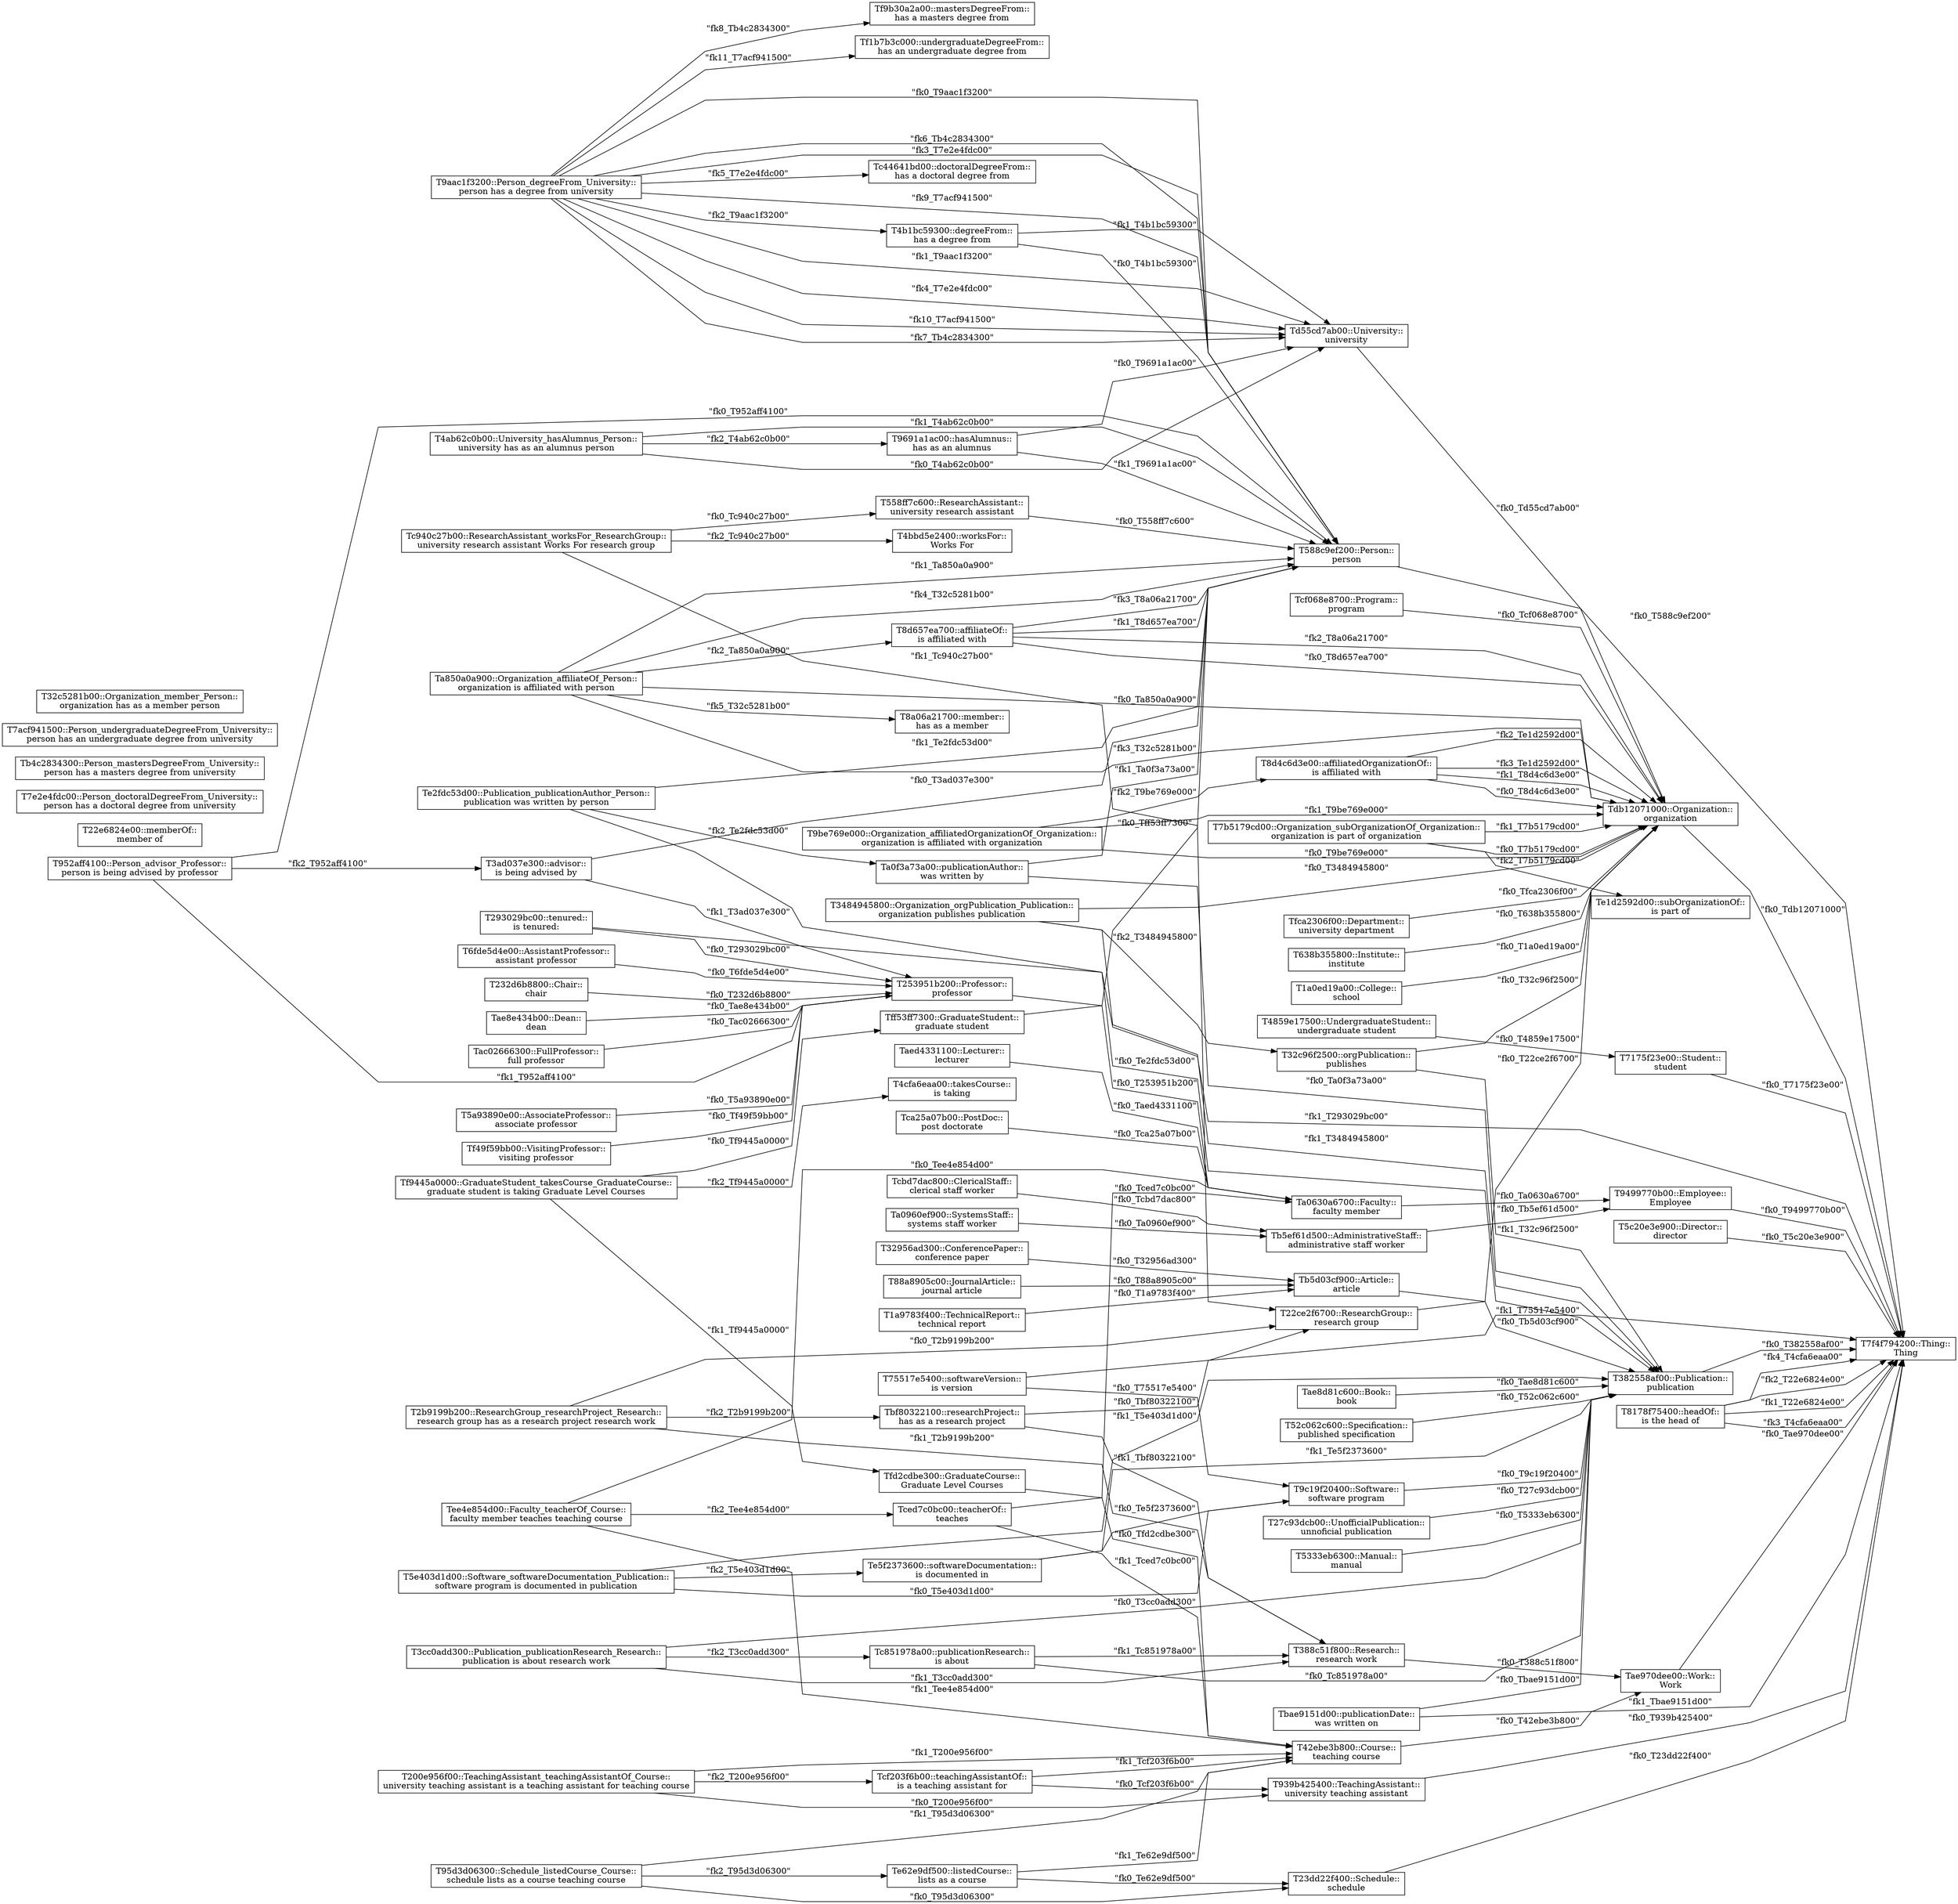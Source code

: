 digraph G {
  splines=polyline;
  rankdir=LR;
  "T7f4f794200" [ label="T7f4f794200::Thing::
Thing" shape="box" ];
  "Tfca2306f00" [ label="Tfca2306f00::Department::
university department" shape="box" ];
  "Tdb12071000" [ label="Tdb12071000::Organization::
organization" shape="box" ];
  "T638b355800" [ label="T638b355800::Institute::
institute" shape="box" ];
  "T558ff7c600" [ label="T558ff7c600::ResearchAssistant::
university research assistant" shape="box" ];
  "T588c9ef200" [ label="T588c9ef200::Person::
person" shape="box" ];
  "Tb5ef61d500" [ label="Tb5ef61d500::AdministrativeStaff::
administrative staff worker" shape="box" ];
  "T9499770b00" [ label="T9499770b00::Employee::
Employee" shape="box" ];
  "T4859e17500" [ label="T4859e17500::UndergraduateStudent::
undergraduate student" shape="box" ];
  "T7175f23e00" [ label="T7175f23e00::Student::
student" shape="box" ];
  "Tfd2cdbe300" [ label="Tfd2cdbe300::GraduateCourse::
Graduate Level Courses" shape="box" ];
  "T42ebe3b800" [ label="T42ebe3b800::Course::
teaching course" shape="box" ];
  "Tae970dee00" [ label="Tae970dee00::Work::
Work" shape="box" ];
  "T5a93890e00" [ label="T5a93890e00::AssociateProfessor::
associate professor" shape="box" ];
  "T253951b200" [ label="T253951b200::Professor::
professor" shape="box" ];
  "Tcbd7dac800" [ label="Tcbd7dac800::ClericalStaff::
clerical staff worker" shape="box" ];
  "T23dd22f400" [ label="T23dd22f400::Schedule::
schedule" shape="box" ];
  "T22ce2f6700" [ label="T22ce2f6700::ResearchGroup::
research group" shape="box" ];
  "Tf49f59bb00" [ label="Tf49f59bb00::VisitingProfessor::
visiting professor" shape="box" ];
  "Tca25a07b00" [ label="Tca25a07b00::PostDoc::
post doctorate" shape="box" ];
  "Ta0630a6700" [ label="Ta0630a6700::Faculty::
faculty member" shape="box" ];
  "T5c20e3e900" [ label="T5c20e3e900::Director::
director" shape="box" ];
  "T1a0ed19a00" [ label="T1a0ed19a00::College::
school" shape="box" ];
  "Tff53ff7300" [ label="Tff53ff7300::GraduateStudent::
graduate student" shape="box" ];
  "Tae8d81c600" [ label="Tae8d81c600::Book::
book" shape="box" ];
  "T382558af00" [ label="T382558af00::Publication::
publication" shape="box" ];
  "T6fde5d4e00" [ label="T6fde5d4e00::AssistantProfessor::
assistant professor" shape="box" ];
  "T32956ad300" [ label="T32956ad300::ConferencePaper::
conference paper" shape="box" ];
  "Tb5d03cf900" [ label="Tb5d03cf900::Article::
article" shape="box" ];
  "T9c19f20400" [ label="T9c19f20400::Software::
software program" shape="box" ];
  "T1a9783f400" [ label="T1a9783f400::TechnicalReport::
technical report" shape="box" ];
  "Tcf068e8700" [ label="Tcf068e8700::Program::
program" shape="box" ];
  "T52c062c600" [ label="T52c062c600::Specification::
published specification" shape="box" ];
  "T232d6b8800" [ label="T232d6b8800::Chair::
chair" shape="box" ];
  "Td55cd7ab00" [ label="Td55cd7ab00::University::
university" shape="box" ];
  "T27c93dcb00" [ label="T27c93dcb00::UnofficialPublication::
unnoficial publication" shape="box" ];
  "Taed4331100" [ label="Taed4331100::Lecturer::
lecturer" shape="box" ];
  "Ta0960ef900" [ label="Ta0960ef900::SystemsStaff::
systems staff worker" shape="box" ];
  "Tae8e434b00" [ label="Tae8e434b00::Dean::
dean" shape="box" ];
  "T939b425400" [ label="T939b425400::TeachingAssistant::
university teaching assistant" shape="box" ];
  "T88a8905c00" [ label="T88a8905c00::JournalArticle::
journal article" shape="box" ];
  "T5333eb6300" [ label="T5333eb6300::Manual::
manual" shape="box" ];
  "Tac02666300" [ label="Tac02666300::FullProfessor::
full professor" shape="box" ];
  "T388c51f800" [ label="T388c51f800::Research::
research work" shape="box" ];
  "T3ad037e300" [ label="T3ad037e300::advisor::
is being advised by" shape="box" ];
  "T8d657ea700" [ label="T8d657ea700::affiliateOf::
is affiliated with" shape="box" ];
  "T8d4c6d3e00" [ label="T8d4c6d3e00::affiliatedOrganizationOf::
is affiliated with" shape="box" ];
  "T4b1bc59300" [ label="T4b1bc59300::degreeFrom::
has a degree from" shape="box" ];
  "Tc44641bd00" [ label="Tc44641bd00::doctoralDegreeFrom::
has a doctoral degree from" shape="box" ];
  "T9691a1ac00" [ label="T9691a1ac00::hasAlumnus::
has as an alumnus" shape="box" ];
  "T8178f75400" [ label="T8178f75400::headOf::
is the head of" shape="box" ];
  "T4bbd5e2400" [ label="T4bbd5e2400::worksFor::
Works For" shape="box" ];
  "T22e6824e00" [ label="T22e6824e00::memberOf::
member of" shape="box" ];
  "Te62e9df500" [ label="Te62e9df500::listedCourse::
lists as a course" shape="box" ];
  "Tf9b30a2a00" [ label="Tf9b30a2a00::mastersDegreeFrom::
has a masters degree from" shape="box" ];
  "T8a06a21700" [ label="T8a06a21700::member::
has as a member" shape="box" ];
  "T32c96f2500" [ label="T32c96f2500::orgPublication::
publishes" shape="box" ];
  "Ta0f3a73a00" [ label="Ta0f3a73a00::publicationAuthor::
was written by" shape="box" ];
  "Tbae9151d00" [ label="Tbae9151d00::publicationDate::
was written on" shape="box" ];
  "Tc851978a00" [ label="Tc851978a00::publicationResearch::
is about" shape="box" ];
  "Tbf80322100" [ label="Tbf80322100::researchProject::
has as a research project" shape="box" ];
  "Te5f2373600" [ label="Te5f2373600::softwareDocumentation::
is documented in" shape="box" ];
  "T75517e5400" [ label="T75517e5400::softwareVersion::
is version" shape="box" ];
  "Te1d2592d00" [ label="Te1d2592d00::subOrganizationOf::
is part of" shape="box" ];
  "T4cfa6eaa00" [ label="T4cfa6eaa00::takesCourse::
is taking" shape="box" ];
  "Tced7c0bc00" [ label="Tced7c0bc00::teacherOf::
teaches" shape="box" ];
  "Tcf203f6b00" [ label="Tcf203f6b00::teachingAssistantOf::
is a teaching assistant for" shape="box" ];
  "T293029bc00" [ label="T293029bc00::tenured::
is tenured:" shape="box" ];
  "Tf1b7b3c000" [ label="Tf1b7b3c000::undergraduateDegreeFrom::
has an undergraduate degree from" shape="box" ];
  "Tc940c27b00" [ label="Tc940c27b00::ResearchAssistant_worksFor_ResearchGroup::
university research assistant Works For research group" shape="box" ];
  "T95d3d06300" [ label="T95d3d06300::Schedule_listedCourse_Course::
schedule lists as a course teaching course" shape="box" ];
  "T2b9199b200" [ label="T2b9199b200::ResearchGroup_researchProject_Research::
research group has as a research project research work" shape="box" ];
  "T952aff4100" [ label="T952aff4100::Person_advisor_Professor::
person is being advised by professor" shape="box" ];
  "T9aac1f3200" [ label="T9aac1f3200::Person_degreeFrom_University::
person has a degree from university" shape="box" ];
  "T7e2e4fdc00" [ label="T7e2e4fdc00::Person_doctoralDegreeFrom_University::
person has a doctoral degree from university" shape="box" ];
  "Tb4c2834300" [ label="Tb4c2834300::Person_mastersDegreeFrom_University::
person has a masters degree from university" shape="box" ];
  "T7acf941500" [ label="T7acf941500::Person_undergraduateDegreeFrom_University::
person has an undergraduate degree from university" shape="box" ];
  "Tf9445a0000" [ label="Tf9445a0000::GraduateStudent_takesCourse_GraduateCourse::
graduate student is taking Graduate Level Courses" shape="box" ];
  "Ta850a0a900" [ label="Ta850a0a900::Organization_affiliateOf_Person::
organization is affiliated with person" shape="box" ];
  "T9be769e000" [ label="T9be769e000::Organization_affiliatedOrganizationOf_Organization::
organization is affiliated with organization" shape="box" ];
  "T32c5281b00" [ label="T32c5281b00::Organization_member_Person::
organization has as a member person" shape="box" ];
  "T3484945800" [ label="T3484945800::Organization_orgPublication_Publication::
organization publishes publication" shape="box" ];
  "T7b5179cd00" [ label="T7b5179cd00::Organization_subOrganizationOf_Organization::
organization is part of organization" shape="box" ];
  "T5e403d1d00" [ label="T5e403d1d00::Software_softwareDocumentation_Publication::
software program is documented in publication" shape="box" ];
  "Te2fdc53d00" [ label="Te2fdc53d00::Publication_publicationAuthor_Person::
publication was written by person" shape="box" ];
  "T3cc0add300" [ label="T3cc0add300::Publication_publicationResearch_Research::
publication is about research work" shape="box" ];
  "T4ab62c0b00" [ label="T4ab62c0b00::University_hasAlumnus_Person::
university has as an alumnus person" shape="box" ];
  "Tee4e854d00" [ label="Tee4e854d00::Faculty_teacherOf_Course::
faculty member teaches teaching course" shape="box" ];
  "T200e956f00" [ label="T200e956f00::TeachingAssistant_teachingAssistantOf_Course::
university teaching assistant is a teaching assistant for teaching course" shape="box" ];
  "Tfca2306f00" -> "Tdb12071000" [ label="\"fk0_Tfca2306f00\"" ];
  "T638b355800" -> "Tdb12071000" [ label="\"fk0_T638b355800\"" ];
  "T558ff7c600" -> "T588c9ef200" [ label="\"fk0_T558ff7c600\"" ];
  "Tb5ef61d500" -> "T9499770b00" [ label="\"fk0_Tb5ef61d500\"" ];
  "T4859e17500" -> "T7175f23e00" [ label="\"fk0_T4859e17500\"" ];
  "Tfd2cdbe300" -> "T42ebe3b800" [ label="\"fk0_Tfd2cdbe300\"" ];
  "Tae970dee00" -> "T7f4f794200" [ label="\"fk0_Tae970dee00\"" ];
  "T5a93890e00" -> "T253951b200" [ label="\"fk0_T5a93890e00\"" ];
  "Tcbd7dac800" -> "Tb5ef61d500" [ label="\"fk0_Tcbd7dac800\"" ];
  "T23dd22f400" -> "T7f4f794200" [ label="\"fk0_T23dd22f400\"" ];
  "T22ce2f6700" -> "Tdb12071000" [ label="\"fk0_T22ce2f6700\"" ];
  "Tf49f59bb00" -> "T253951b200" [ label="\"fk0_Tf49f59bb00\"" ];
  "T588c9ef200" -> "T7f4f794200" [ label="\"fk0_T588c9ef200\"" ];
  "Tca25a07b00" -> "Ta0630a6700" [ label="\"fk0_Tca25a07b00\"" ];
  "T5c20e3e900" -> "T7f4f794200" [ label="\"fk0_T5c20e3e900\"" ];
  "T1a0ed19a00" -> "Tdb12071000" [ label="\"fk0_T1a0ed19a00\"" ];
  "Tff53ff7300" -> "T588c9ef200" [ label="\"fk0_Tff53ff7300\"" ];
  "Tdb12071000" -> "T7f4f794200" [ label="\"fk0_Tdb12071000\"" ];
  "T9499770b00" -> "T7f4f794200" [ label="\"fk0_T9499770b00\"" ];
  "Tae8d81c600" -> "T382558af00" [ label="\"fk0_Tae8d81c600\"" ];
  "T6fde5d4e00" -> "T253951b200" [ label="\"fk0_T6fde5d4e00\"" ];
  "T32956ad300" -> "Tb5d03cf900" [ label="\"fk0_T32956ad300\"" ];
  "T9c19f20400" -> "T382558af00" [ label="\"fk0_T9c19f20400\"" ];
  "T1a9783f400" -> "Tb5d03cf900" [ label="\"fk0_T1a9783f400\"" ];
  "Tcf068e8700" -> "Tdb12071000" [ label="\"fk0_Tcf068e8700\"" ];
  "T382558af00" -> "T7f4f794200" [ label="\"fk0_T382558af00\"" ];
  "T52c062c600" -> "T382558af00" [ label="\"fk0_T52c062c600\"" ];
  "Tb5d03cf900" -> "T382558af00" [ label="\"fk0_Tb5d03cf900\"" ];
  "T232d6b8800" -> "T253951b200" [ label="\"fk0_T232d6b8800\"" ];
  "T42ebe3b800" -> "Tae970dee00" [ label="\"fk0_T42ebe3b800\"" ];
  "Td55cd7ab00" -> "Tdb12071000" [ label="\"fk0_Td55cd7ab00\"" ];
  "T27c93dcb00" -> "T382558af00" [ label="\"fk0_T27c93dcb00\"" ];
  "Taed4331100" -> "Ta0630a6700" [ label="\"fk0_Taed4331100\"" ];
  "T253951b200" -> "Ta0630a6700" [ label="\"fk0_T253951b200\"" ];
  "Ta0960ef900" -> "Tb5ef61d500" [ label="\"fk0_Ta0960ef900\"" ];
  "Tae8e434b00" -> "T253951b200" [ label="\"fk0_Tae8e434b00\"" ];
  "Ta0630a6700" -> "T9499770b00" [ label="\"fk0_Ta0630a6700\"" ];
  "T939b425400" -> "T7f4f794200" [ label="\"fk0_T939b425400\"" ];
  "T7175f23e00" -> "T7f4f794200" [ label="\"fk0_T7175f23e00\"" ];
  "T88a8905c00" -> "Tb5d03cf900" [ label="\"fk0_T88a8905c00\"" ];
  "T5333eb6300" -> "T382558af00" [ label="\"fk0_T5333eb6300\"" ];
  "Tac02666300" -> "T253951b200" [ label="\"fk0_Tac02666300\"" ];
  "T388c51f800" -> "Tae970dee00" [ label="\"fk0_T388c51f800\"" ];
  "T3ad037e300" -> "T253951b200" [ label="\"fk1_T3ad037e300\"" ];
  "T3ad037e300" -> "T588c9ef200" [ label="\"fk0_T3ad037e300\"" ];
  "T8d657ea700" -> "T588c9ef200" [ label="\"fk1_T8d657ea700\"" ];
  "T8d657ea700" -> "Tdb12071000" [ label="\"fk0_T8d657ea700\"" ];
  "T8d657ea700" -> "T588c9ef200" [ label="\"fk3_T8a06a21700\"" ];
  "T8d657ea700" -> "Tdb12071000" [ label="\"fk2_T8a06a21700\"" ];
  "T8d4c6d3e00" -> "Tdb12071000" [ label="\"fk1_T8d4c6d3e00\"" ];
  "T8d4c6d3e00" -> "Tdb12071000" [ label="\"fk0_T8d4c6d3e00\"" ];
  "T8d4c6d3e00" -> "Tdb12071000" [ label="\"fk2_Te1d2592d00\"" ];
  "T8d4c6d3e00" -> "Tdb12071000" [ label="\"fk3_Te1d2592d00\"" ];
  "T4b1bc59300" -> "T588c9ef200" [ label="\"fk0_T4b1bc59300\"" ];
  "T4b1bc59300" -> "Td55cd7ab00" [ label="\"fk1_T4b1bc59300\"" ];
  "T9691a1ac00" -> "Td55cd7ab00" [ label="\"fk0_T9691a1ac00\"" ];
  "T9691a1ac00" -> "T588c9ef200" [ label="\"fk1_T9691a1ac00\"" ];
  "T8178f75400" -> "T7f4f794200" [ label="\"fk3_T4cfa6eaa00\"" ];
  "T8178f75400" -> "T7f4f794200" [ label="\"fk4_T4cfa6eaa00\"" ];
  "T8178f75400" -> "T7f4f794200" [ label="\"fk2_T22e6824e00\"" ];
  "T8178f75400" -> "T7f4f794200" [ label="\"fk1_T22e6824e00\"" ];
  "Te62e9df500" -> "T23dd22f400" [ label="\"fk0_Te62e9df500\"" ];
  "Te62e9df500" -> "T42ebe3b800" [ label="\"fk1_Te62e9df500\"" ];
  "T32c96f2500" -> "Tdb12071000" [ label="\"fk0_T32c96f2500\"" ];
  "T32c96f2500" -> "T382558af00" [ label="\"fk1_T32c96f2500\"" ];
  "Ta0f3a73a00" -> "T588c9ef200" [ label="\"fk1_Ta0f3a73a00\"" ];
  "Ta0f3a73a00" -> "T382558af00" [ label="\"fk0_Ta0f3a73a00\"" ];
  "Tbae9151d00" -> "T382558af00" [ label="\"fk0_Tbae9151d00\"" ];
  "Tbae9151d00" -> "T7f4f794200" [ label="\"fk1_Tbae9151d00\"" ];
  "Tc851978a00" -> "T388c51f800" [ label="\"fk1_Tc851978a00\"" ];
  "Tc851978a00" -> "T382558af00" [ label="\"fk0_Tc851978a00\"" ];
  "Tbf80322100" -> "T388c51f800" [ label="\"fk1_Tbf80322100\"" ];
  "Tbf80322100" -> "T22ce2f6700" [ label="\"fk0_Tbf80322100\"" ];
  "Te5f2373600" -> "T382558af00" [ label="\"fk1_Te5f2373600\"" ];
  "Te5f2373600" -> "T9c19f20400" [ label="\"fk0_Te5f2373600\"" ];
  "T75517e5400" -> "T9c19f20400" [ label="\"fk0_T75517e5400\"" ];
  "T75517e5400" -> "T7f4f794200" [ label="\"fk1_T75517e5400\"" ];
  "Tced7c0bc00" -> "Ta0630a6700" [ label="\"fk0_Tced7c0bc00\"" ];
  "Tced7c0bc00" -> "T42ebe3b800" [ label="\"fk1_Tced7c0bc00\"" ];
  "Tcf203f6b00" -> "T939b425400" [ label="\"fk0_Tcf203f6b00\"" ];
  "Tcf203f6b00" -> "T42ebe3b800" [ label="\"fk1_Tcf203f6b00\"" ];
  "T293029bc00" -> "T253951b200" [ label="\"fk0_T293029bc00\"" ];
  "T293029bc00" -> "T7f4f794200" [ label="\"fk1_T293029bc00\"" ];
  "Tc940c27b00" -> "T4bbd5e2400" [ label="\"fk2_Tc940c27b00\"" ];
  "Tc940c27b00" -> "T22ce2f6700" [ label="\"fk1_Tc940c27b00\"" ];
  "Tc940c27b00" -> "T558ff7c600" [ label="\"fk0_Tc940c27b00\"" ];
  "T95d3d06300" -> "T42ebe3b800" [ label="\"fk1_T95d3d06300\"" ];
  "T95d3d06300" -> "T23dd22f400" [ label="\"fk0_T95d3d06300\"" ];
  "T95d3d06300" -> "Te62e9df500" [ label="\"fk2_T95d3d06300\"" ];
  "T2b9199b200" -> "T388c51f800" [ label="\"fk1_T2b9199b200\"" ];
  "T2b9199b200" -> "Tbf80322100" [ label="\"fk2_T2b9199b200\"" ];
  "T2b9199b200" -> "T22ce2f6700" [ label="\"fk0_T2b9199b200\"" ];
  "T952aff4100" -> "T3ad037e300" [ label="\"fk2_T952aff4100\"" ];
  "T952aff4100" -> "T253951b200" [ label="\"fk1_T952aff4100\"" ];
  "T952aff4100" -> "T588c9ef200" [ label="\"fk0_T952aff4100\"" ];
  "T9aac1f3200" -> "Td55cd7ab00" [ label="\"fk1_T9aac1f3200\"" ];
  "T9aac1f3200" -> "Tf1b7b3c000" [ label="\"fk11_T7acf941500\"" ];
  "T9aac1f3200" -> "Tf9b30a2a00" [ label="\"fk8_Tb4c2834300\"" ];
  "T9aac1f3200" -> "Td55cd7ab00" [ label="\"fk4_T7e2e4fdc00\"" ];
  "T9aac1f3200" -> "Td55cd7ab00" [ label="\"fk10_T7acf941500\"" ];
  "T9aac1f3200" -> "T588c9ef200" [ label="\"fk3_T7e2e4fdc00\"" ];
  "T9aac1f3200" -> "Td55cd7ab00" [ label="\"fk7_Tb4c2834300\"" ];
  "T9aac1f3200" -> "T588c9ef200" [ label="\"fk9_T7acf941500\"" ];
  "T9aac1f3200" -> "T588c9ef200" [ label="\"fk0_T9aac1f3200\"" ];
  "T9aac1f3200" -> "Tc44641bd00" [ label="\"fk5_T7e2e4fdc00\"" ];
  "T9aac1f3200" -> "T4b1bc59300" [ label="\"fk2_T9aac1f3200\"" ];
  "T9aac1f3200" -> "T588c9ef200" [ label="\"fk6_Tb4c2834300\"" ];
  "Tf9445a0000" -> "Tff53ff7300" [ label="\"fk0_Tf9445a0000\"" ];
  "Tf9445a0000" -> "T4cfa6eaa00" [ label="\"fk2_Tf9445a0000\"" ];
  "Tf9445a0000" -> "Tfd2cdbe300" [ label="\"fk1_Tf9445a0000\"" ];
  "Ta850a0a900" -> "T588c9ef200" [ label="\"fk1_Ta850a0a900\"" ];
  "Ta850a0a900" -> "T8d657ea700" [ label="\"fk2_Ta850a0a900\"" ];
  "Ta850a0a900" -> "Tdb12071000" [ label="\"fk3_T32c5281b00\"" ];
  "Ta850a0a900" -> "Tdb12071000" [ label="\"fk0_Ta850a0a900\"" ];
  "Ta850a0a900" -> "T8a06a21700" [ label="\"fk5_T32c5281b00\"" ];
  "Ta850a0a900" -> "T588c9ef200" [ label="\"fk4_T32c5281b00\"" ];
  "T9be769e000" -> "T8d4c6d3e00" [ label="\"fk2_T9be769e000\"" ];
  "T9be769e000" -> "Tdb12071000" [ label="\"fk1_T9be769e000\"" ];
  "T9be769e000" -> "Tdb12071000" [ label="\"fk0_T9be769e000\"" ];
  "T3484945800" -> "T32c96f2500" [ label="\"fk2_T3484945800\"" ];
  "T3484945800" -> "Tdb12071000" [ label="\"fk0_T3484945800\"" ];
  "T3484945800" -> "T382558af00" [ label="\"fk1_T3484945800\"" ];
  "T7b5179cd00" -> "Tdb12071000" [ label="\"fk0_T7b5179cd00\"" ];
  "T7b5179cd00" -> "Tdb12071000" [ label="\"fk1_T7b5179cd00\"" ];
  "T7b5179cd00" -> "Te1d2592d00" [ label="\"fk2_T7b5179cd00\"" ];
  "T5e403d1d00" -> "T382558af00" [ label="\"fk1_T5e403d1d00\"" ];
  "T5e403d1d00" -> "Te5f2373600" [ label="\"fk2_T5e403d1d00\"" ];
  "T5e403d1d00" -> "T9c19f20400" [ label="\"fk0_T5e403d1d00\"" ];
  "Te2fdc53d00" -> "T382558af00" [ label="\"fk0_Te2fdc53d00\"" ];
  "Te2fdc53d00" -> "Ta0f3a73a00" [ label="\"fk2_Te2fdc53d00\"" ];
  "Te2fdc53d00" -> "T588c9ef200" [ label="\"fk1_Te2fdc53d00\"" ];
  "T3cc0add300" -> "Tc851978a00" [ label="\"fk2_T3cc0add300\"" ];
  "T3cc0add300" -> "T382558af00" [ label="\"fk0_T3cc0add300\"" ];
  "T3cc0add300" -> "T388c51f800" [ label="\"fk1_T3cc0add300\"" ];
  "T4ab62c0b00" -> "T9691a1ac00" [ label="\"fk2_T4ab62c0b00\"" ];
  "T4ab62c0b00" -> "T588c9ef200" [ label="\"fk1_T4ab62c0b00\"" ];
  "T4ab62c0b00" -> "Td55cd7ab00" [ label="\"fk0_T4ab62c0b00\"" ];
  "Tee4e854d00" -> "Tced7c0bc00" [ label="\"fk2_Tee4e854d00\"" ];
  "Tee4e854d00" -> "Ta0630a6700" [ label="\"fk0_Tee4e854d00\"" ];
  "Tee4e854d00" -> "T42ebe3b800" [ label="\"fk1_Tee4e854d00\"" ];
  "T200e956f00" -> "Tcf203f6b00" [ label="\"fk2_T200e956f00\"" ];
  "T200e956f00" -> "T42ebe3b800" [ label="\"fk1_T200e956f00\"" ];
  "T200e956f00" -> "T939b425400" [ label="\"fk0_T200e956f00\"" ];
}
